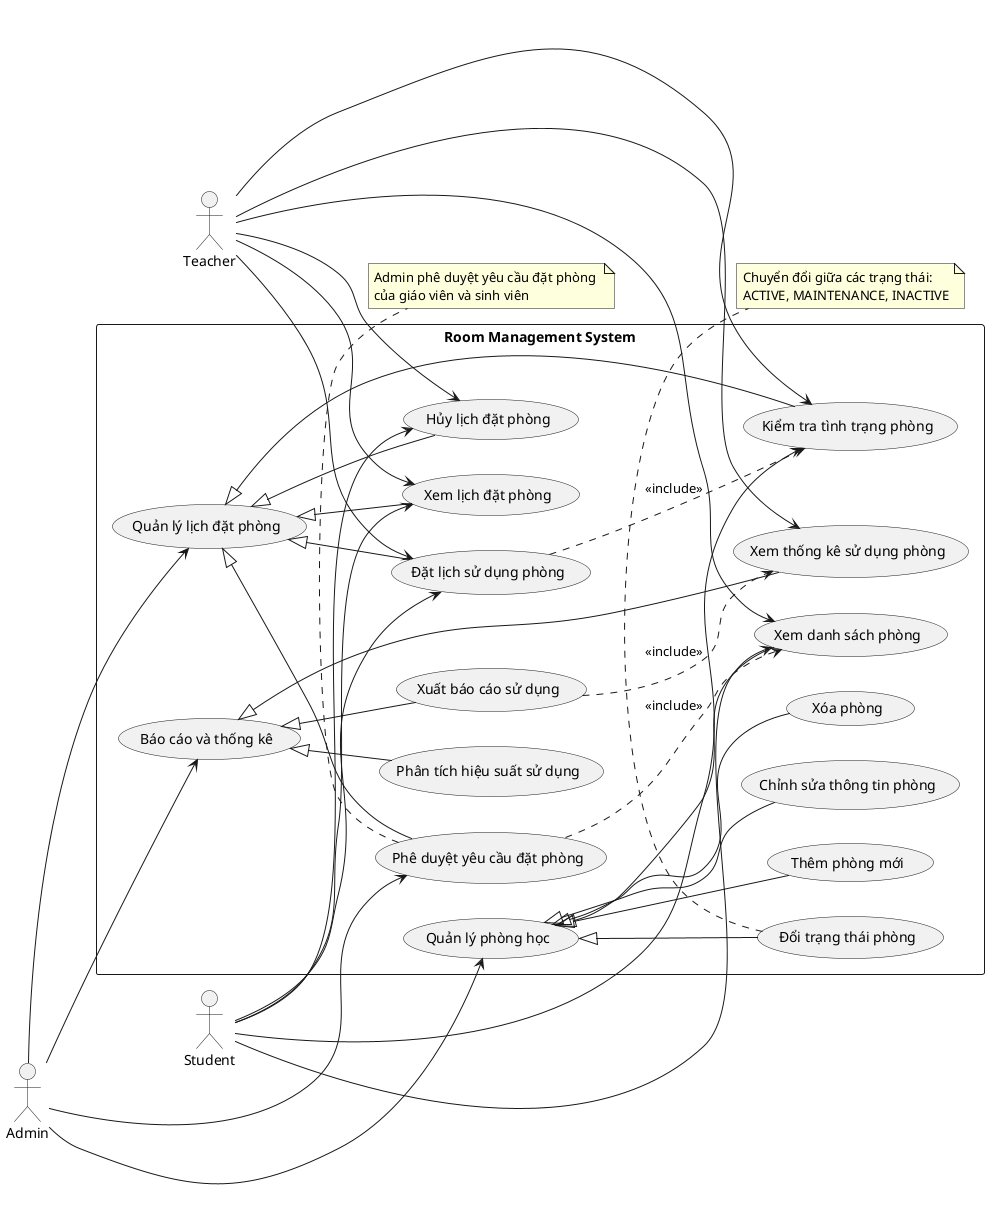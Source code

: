 @startuml
left to right direction
skinparam packageStyle rectangle

actor Admin as a
actor Teacher as t
actor Student as s

rectangle "Room Management System" {
  usecase "Quản lý phòng học" as UC1
  usecase "Thêm phòng mới" as UC1_1
  usecase "Chỉnh sửa thông tin phòng" as UC1_2
  usecase "Xóa phòng" as UC1_3
  usecase "Xem danh sách phòng" as UC1_4
  usecase "Đổi trạng thái phòng" as UC1_5

  usecase "Quản lý lịch đặt phòng" as UC2
  usecase "Đặt lịch sử dụng phòng" as UC2_1
  usecase "Phê duyệt yêu cầu đặt phòng" as UC2_2
  usecase "Hủy lịch đặt phòng" as UC2_3
  usecase "Xem lịch đặt phòng" as UC2_4
  usecase "Kiểm tra tình trạng phòng" as UC2_5

  usecase "Báo cáo và thống kê" as UC3
  usecase "Xem thống kê sử dụng phòng" as UC3_1
  usecase "Xuất báo cáo sử dụng" as UC3_2
  usecase "Phân tích hiệu suất sử dụng" as UC3_3

  ' Mối quan hệ giữa các use case
  UC1 <|-- UC1_1
  UC1 <|-- UC1_2
  UC1 <|-- UC1_3
  UC1 <|-- UC1_4
  UC1 <|-- UC1_5

  UC2 <|-- UC2_1
  UC2 <|-- UC2_2
  UC2 <|-- UC2_3
  UC2 <|-- UC2_4
  UC2 <|-- UC2_5

  UC3 <|-- UC3_1
  UC3 <|-- UC3_2
  UC3 <|-- UC3_3

  ' Mối quan hệ extend và include
  UC2_1 ..> UC2_5 : <<include>>
  UC2_2 ..> UC1_4 : <<include>>
  UC3_2 ..> UC3_1 : <<include>>
}

' Quyền của Admin
a --> UC1
a --> UC2
a --> UC2_2
a --> UC3

' Quyền của Teacher
t --> UC1_4
t --> UC2_1
t --> UC2_3
t --> UC2_4
t --> UC2_5
t --> UC3_1

' Quyền của Student
s --> UC1_4
s --> UC2_1
s --> UC2_3
s --> UC2_4
s --> UC2_5

note bottom of UC2_2
  Admin phê duyệt yêu cầu đặt phòng 
  của giáo viên và sinh viên
end note

note bottom of UC1_5
  Chuyển đổi giữa các trạng thái:
  ACTIVE, MAINTENANCE, INACTIVE
end note
@enduml